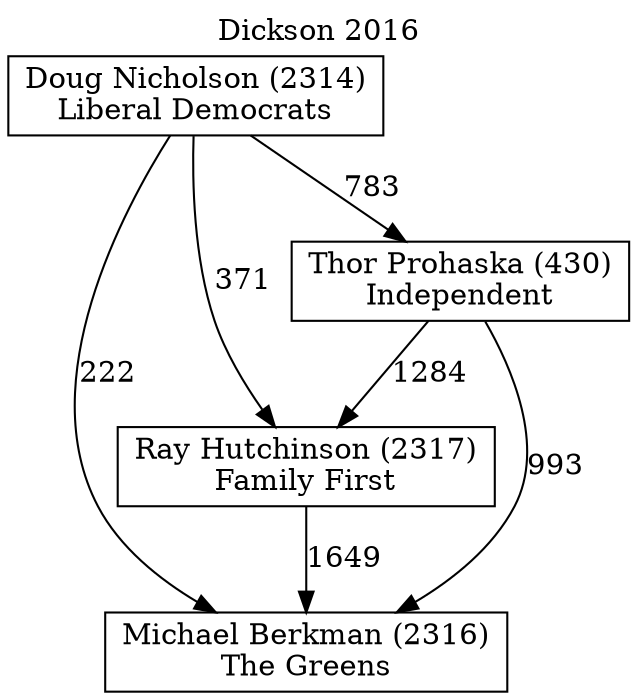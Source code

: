 // House preference flow
digraph "Michael Berkman (2316)_Dickson_2016" {
	graph [label="Dickson 2016" labelloc=t mclimit=10]
	node [shape=box]
	"Ray Hutchinson (2317)" [label="Ray Hutchinson (2317)
Family First"]
	"Michael Berkman (2316)" [label="Michael Berkman (2316)
The Greens"]
	"Thor Prohaska (430)" [label="Thor Prohaska (430)
Independent"]
	"Doug Nicholson (2314)" [label="Doug Nicholson (2314)
Liberal Democrats"]
	"Doug Nicholson (2314)" -> "Ray Hutchinson (2317)" [label=371]
	"Ray Hutchinson (2317)" -> "Michael Berkman (2316)" [label=1649]
	"Doug Nicholson (2314)" -> "Michael Berkman (2316)" [label=222]
	"Doug Nicholson (2314)" -> "Thor Prohaska (430)" [label=783]
	"Thor Prohaska (430)" -> "Michael Berkman (2316)" [label=993]
	"Thor Prohaska (430)" -> "Ray Hutchinson (2317)" [label=1284]
}
